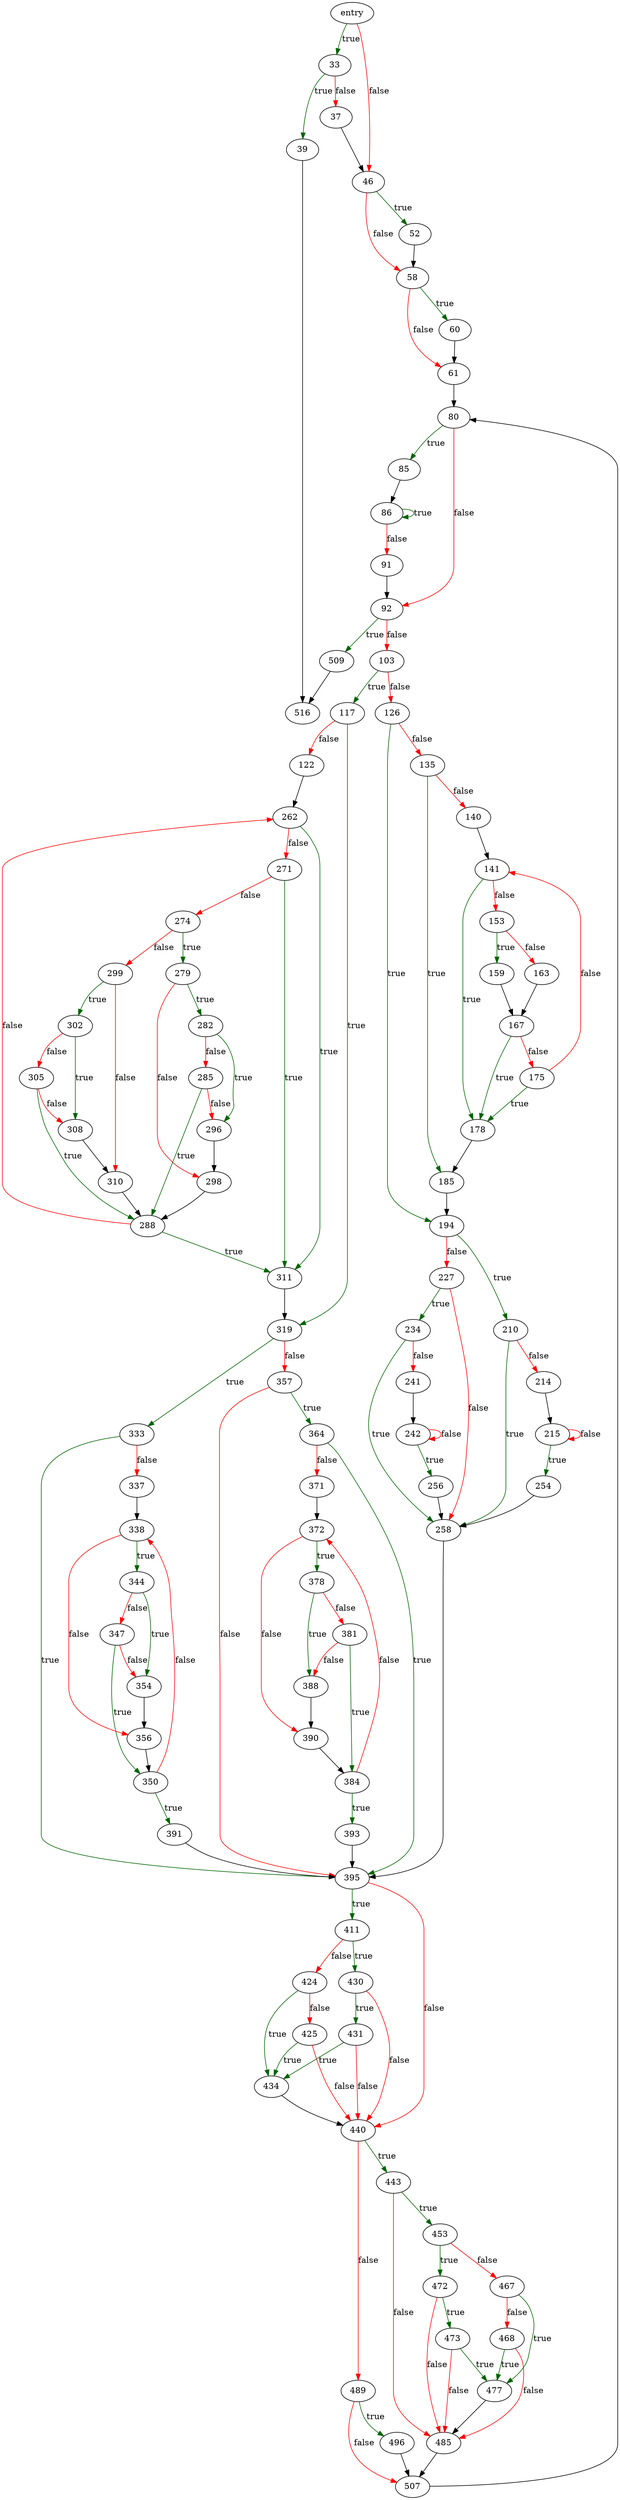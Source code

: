 digraph "sortlines" {
	// Node definitions.
	7 [label=entry];
	33;
	37;
	39;
	46;
	52;
	58;
	60;
	61;
	80;
	85;
	86;
	91;
	92;
	103;
	117;
	122;
	126;
	135;
	140;
	141;
	153;
	159;
	163;
	167;
	175;
	178;
	185;
	194;
	210;
	214;
	215;
	227;
	234;
	241;
	242;
	254;
	256;
	258;
	262;
	271;
	274;
	279;
	282;
	285;
	288;
	296;
	298;
	299;
	302;
	305;
	308;
	310;
	311;
	319;
	333;
	337;
	338;
	344;
	347;
	350;
	354;
	356;
	357;
	364;
	371;
	372;
	378;
	381;
	384;
	388;
	390;
	391;
	393;
	395;
	411;
	424;
	425;
	430;
	431;
	434;
	440;
	443;
	453;
	467;
	468;
	472;
	473;
	477;
	485;
	489;
	496;
	507;
	509;
	516;

	// Edge definitions.
	7 -> 33 [
		color=darkgreen
		label=true
	];
	7 -> 46 [
		color=red
		label=false
	];
	33 -> 37 [
		color=red
		label=false
	];
	33 -> 39 [
		color=darkgreen
		label=true
	];
	37 -> 46;
	39 -> 516;
	46 -> 52 [
		color=darkgreen
		label=true
	];
	46 -> 58 [
		color=red
		label=false
	];
	52 -> 58;
	58 -> 60 [
		color=darkgreen
		label=true
	];
	58 -> 61 [
		color=red
		label=false
	];
	60 -> 61;
	61 -> 80;
	80 -> 85 [
		color=darkgreen
		label=true
	];
	80 -> 92 [
		color=red
		label=false
	];
	85 -> 86;
	86 -> 86 [
		color=darkgreen
		label=true
	];
	86 -> 91 [
		color=red
		label=false
	];
	91 -> 92;
	92 -> 103 [
		color=red
		label=false
	];
	92 -> 509 [
		color=darkgreen
		label=true
	];
	103 -> 117 [
		color=darkgreen
		label=true
	];
	103 -> 126 [
		color=red
		label=false
	];
	117 -> 122 [
		color=red
		label=false
	];
	117 -> 319 [
		color=darkgreen
		label=true
	];
	122 -> 262;
	126 -> 135 [
		color=red
		label=false
	];
	126 -> 194 [
		color=darkgreen
		label=true
	];
	135 -> 140 [
		color=red
		label=false
	];
	135 -> 185 [
		color=darkgreen
		label=true
	];
	140 -> 141;
	141 -> 153 [
		color=red
		label=false
	];
	141 -> 178 [
		color=darkgreen
		label=true
	];
	153 -> 159 [
		color=darkgreen
		label=true
	];
	153 -> 163 [
		color=red
		label=false
	];
	159 -> 167;
	163 -> 167;
	167 -> 175 [
		color=red
		label=false
	];
	167 -> 178 [
		color=darkgreen
		label=true
	];
	175 -> 141 [
		color=red
		label=false
	];
	175 -> 178 [
		color=darkgreen
		label=true
	];
	178 -> 185;
	185 -> 194;
	194 -> 210 [
		color=darkgreen
		label=true
	];
	194 -> 227 [
		color=red
		label=false
	];
	210 -> 214 [
		color=red
		label=false
	];
	210 -> 258 [
		color=darkgreen
		label=true
	];
	214 -> 215;
	215 -> 215 [
		color=red
		label=false
	];
	215 -> 254 [
		color=darkgreen
		label=true
	];
	227 -> 234 [
		color=darkgreen
		label=true
	];
	227 -> 258 [
		color=red
		label=false
	];
	234 -> 241 [
		color=red
		label=false
	];
	234 -> 258 [
		color=darkgreen
		label=true
	];
	241 -> 242;
	242 -> 242 [
		color=red
		label=false
	];
	242 -> 256 [
		color=darkgreen
		label=true
	];
	254 -> 258;
	256 -> 258;
	258 -> 395;
	262 -> 271 [
		color=red
		label=false
	];
	262 -> 311 [
		color=darkgreen
		label=true
	];
	271 -> 274 [
		color=red
		label=false
	];
	271 -> 311 [
		color=darkgreen
		label=true
	];
	274 -> 279 [
		color=darkgreen
		label=true
	];
	274 -> 299 [
		color=red
		label=false
	];
	279 -> 282 [
		color=darkgreen
		label=true
	];
	279 -> 298 [
		color=red
		label=false
	];
	282 -> 285 [
		color=red
		label=false
	];
	282 -> 296 [
		color=darkgreen
		label=true
	];
	285 -> 288 [
		color=darkgreen
		label=true
	];
	285 -> 296 [
		color=red
		label=false
	];
	288 -> 262 [
		color=red
		label=false
	];
	288 -> 311 [
		color=darkgreen
		label=true
	];
	296 -> 298;
	298 -> 288;
	299 -> 302 [
		color=darkgreen
		label=true
	];
	299 -> 310 [
		color=red
		label=false
	];
	302 -> 305 [
		color=red
		label=false
	];
	302 -> 308 [
		color=darkgreen
		label=true
	];
	305 -> 288 [
		color=darkgreen
		label=true
	];
	305 -> 308 [
		color=red
		label=false
	];
	308 -> 310;
	310 -> 288;
	311 -> 319;
	319 -> 333 [
		color=darkgreen
		label=true
	];
	319 -> 357 [
		color=red
		label=false
	];
	333 -> 337 [
		color=red
		label=false
	];
	333 -> 395 [
		color=darkgreen
		label=true
	];
	337 -> 338;
	338 -> 344 [
		color=darkgreen
		label=true
	];
	338 -> 356 [
		color=red
		label=false
	];
	344 -> 347 [
		color=red
		label=false
	];
	344 -> 354 [
		color=darkgreen
		label=true
	];
	347 -> 350 [
		color=darkgreen
		label=true
	];
	347 -> 354 [
		color=red
		label=false
	];
	350 -> 338 [
		color=red
		label=false
	];
	350 -> 391 [
		color=darkgreen
		label=true
	];
	354 -> 356;
	356 -> 350;
	357 -> 364 [
		color=darkgreen
		label=true
	];
	357 -> 395 [
		color=red
		label=false
	];
	364 -> 371 [
		color=red
		label=false
	];
	364 -> 395 [
		color=darkgreen
		label=true
	];
	371 -> 372;
	372 -> 378 [
		color=darkgreen
		label=true
	];
	372 -> 390 [
		color=red
		label=false
	];
	378 -> 381 [
		color=red
		label=false
	];
	378 -> 388 [
		color=darkgreen
		label=true
	];
	381 -> 384 [
		color=darkgreen
		label=true
	];
	381 -> 388 [
		color=red
		label=false
	];
	384 -> 372 [
		color=red
		label=false
	];
	384 -> 393 [
		color=darkgreen
		label=true
	];
	388 -> 390;
	390 -> 384;
	391 -> 395;
	393 -> 395;
	395 -> 411 [
		color=darkgreen
		label=true
	];
	395 -> 440 [
		color=red
		label=false
	];
	411 -> 424 [
		color=red
		label=false
	];
	411 -> 430 [
		color=darkgreen
		label=true
	];
	424 -> 425 [
		color=red
		label=false
	];
	424 -> 434 [
		color=darkgreen
		label=true
	];
	425 -> 434 [
		color=darkgreen
		label=true
	];
	425 -> 440 [
		color=red
		label=false
	];
	430 -> 431 [
		color=darkgreen
		label=true
	];
	430 -> 440 [
		color=red
		label=false
	];
	431 -> 434 [
		color=darkgreen
		label=true
	];
	431 -> 440 [
		color=red
		label=false
	];
	434 -> 440;
	440 -> 443 [
		color=darkgreen
		label=true
	];
	440 -> 489 [
		color=red
		label=false
	];
	443 -> 453 [
		color=darkgreen
		label=true
	];
	443 -> 485 [
		color=red
		label=false
	];
	453 -> 467 [
		color=red
		label=false
	];
	453 -> 472 [
		color=darkgreen
		label=true
	];
	467 -> 468 [
		color=red
		label=false
	];
	467 -> 477 [
		color=darkgreen
		label=true
	];
	468 -> 477 [
		color=darkgreen
		label=true
	];
	468 -> 485 [
		color=red
		label=false
	];
	472 -> 473 [
		color=darkgreen
		label=true
	];
	472 -> 485 [
		color=red
		label=false
	];
	473 -> 477 [
		color=darkgreen
		label=true
	];
	473 -> 485 [
		color=red
		label=false
	];
	477 -> 485;
	485 -> 507;
	489 -> 496 [
		color=darkgreen
		label=true
	];
	489 -> 507 [
		color=red
		label=false
	];
	496 -> 507;
	507 -> 80;
	509 -> 516;
}